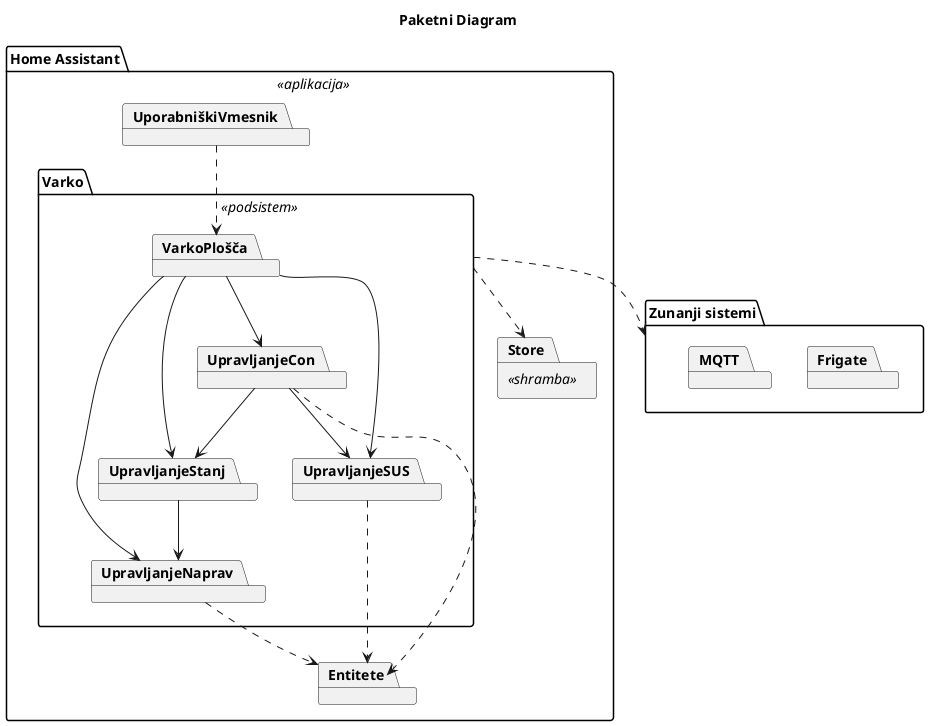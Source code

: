 @startuml
title Paketni Diagram

package "Home Assistant" <<aplikacija>> {

    package "UporabniškiVmesnik"
    package "Store" <<shramba>>
    package "Entitete"

    package "Varko" <<podsistem>> {
        package "VarkoPlošča"
        package "UpravljanjeNaprav"
        package "UpravljanjeCon"
        package "UpravljanjeSUS"
        package "UpravljanjeStanj"
    }

}

package "Zunanji sistemi" {
     package "Frigate"
     package "MQTT"
}

UporabniškiVmesnik .-> VarkoPlošča
Varko .-> "Zunanji sistemi"
UpravljanjeStanj --> UpravljanjeNaprav
UpravljanjeCon --> UpravljanjeStanj
UpravljanjeCon --> UpravljanjeSUS
VarkoPlošča --> UpravljanjeNaprav
VarkoPlošča --> UpravljanjeCon
VarkoPlošča --> UpravljanjeSUS
VarkoPlošča --> UpravljanjeStanj
UpravljanjeNaprav .-> Entitete
UpravljanjeSUS .-> Entitete
UpravljanjeCon .-> Entitete
Varko .-> Store
@enduml
